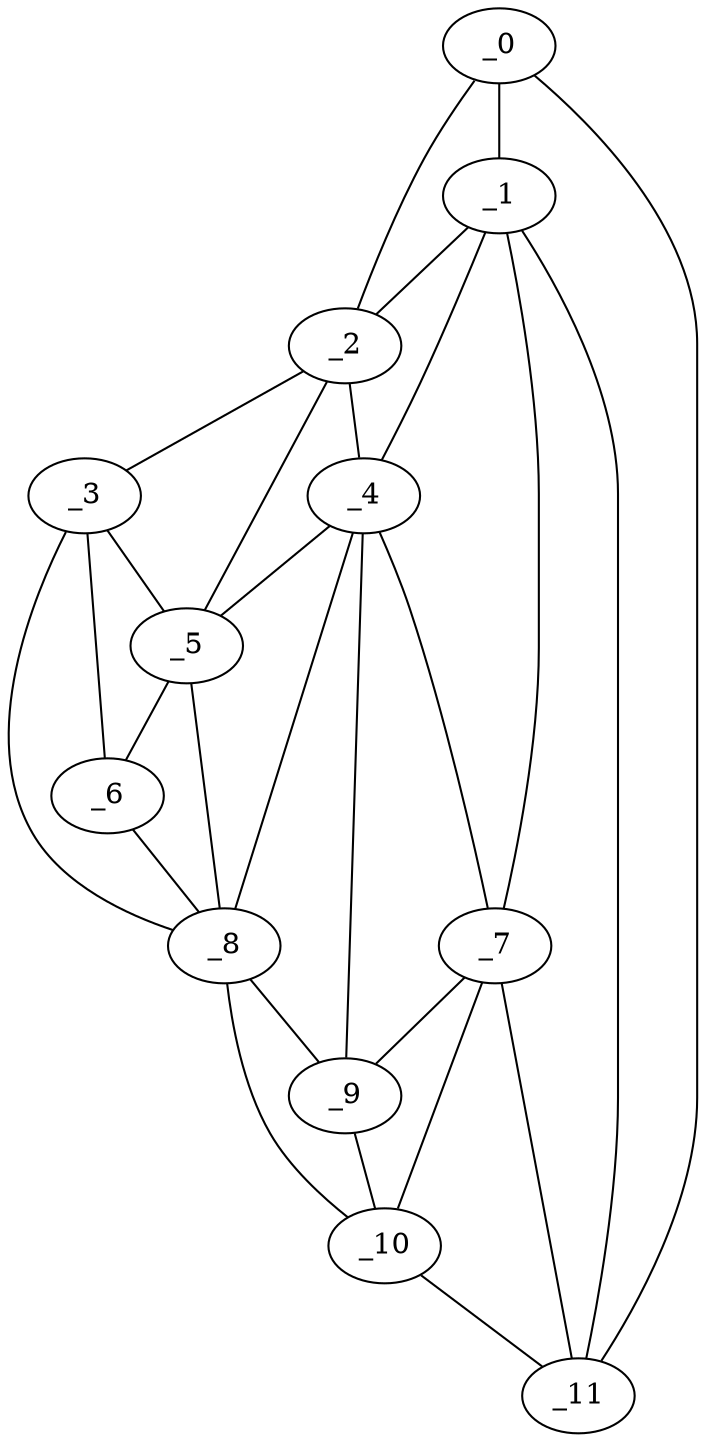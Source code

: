 graph "obj85__345.gxl" {
	_0	 [x=4,
		y=79];
	_1	 [x=19,
		y=72];
	_0 -- _1	 [valence=2];
	_2	 [x=43,
		y=38];
	_0 -- _2	 [valence=1];
	_11	 [x=126,
		y=93];
	_0 -- _11	 [valence=1];
	_1 -- _2	 [valence=2];
	_4	 [x=95,
		y=56];
	_1 -- _4	 [valence=2];
	_7	 [x=104,
		y=75];
	_1 -- _7	 [valence=1];
	_1 -- _11	 [valence=2];
	_3	 [x=95,
		y=29];
	_2 -- _3	 [valence=1];
	_2 -- _4	 [valence=1];
	_5	 [x=97,
		y=50];
	_2 -- _5	 [valence=1];
	_3 -- _5	 [valence=1];
	_6	 [x=101,
		y=38];
	_3 -- _6	 [valence=2];
	_8	 [x=114,
		y=47];
	_3 -- _8	 [valence=1];
	_4 -- _5	 [valence=2];
	_4 -- _7	 [valence=1];
	_4 -- _8	 [valence=2];
	_9	 [x=116,
		y=66];
	_4 -- _9	 [valence=2];
	_5 -- _6	 [valence=2];
	_5 -- _8	 [valence=1];
	_6 -- _8	 [valence=1];
	_7 -- _9	 [valence=1];
	_10	 [x=126,
		y=86];
	_7 -- _10	 [valence=2];
	_7 -- _11	 [valence=2];
	_8 -- _9	 [valence=1];
	_8 -- _10	 [valence=1];
	_9 -- _10	 [valence=2];
	_10 -- _11	 [valence=1];
}
